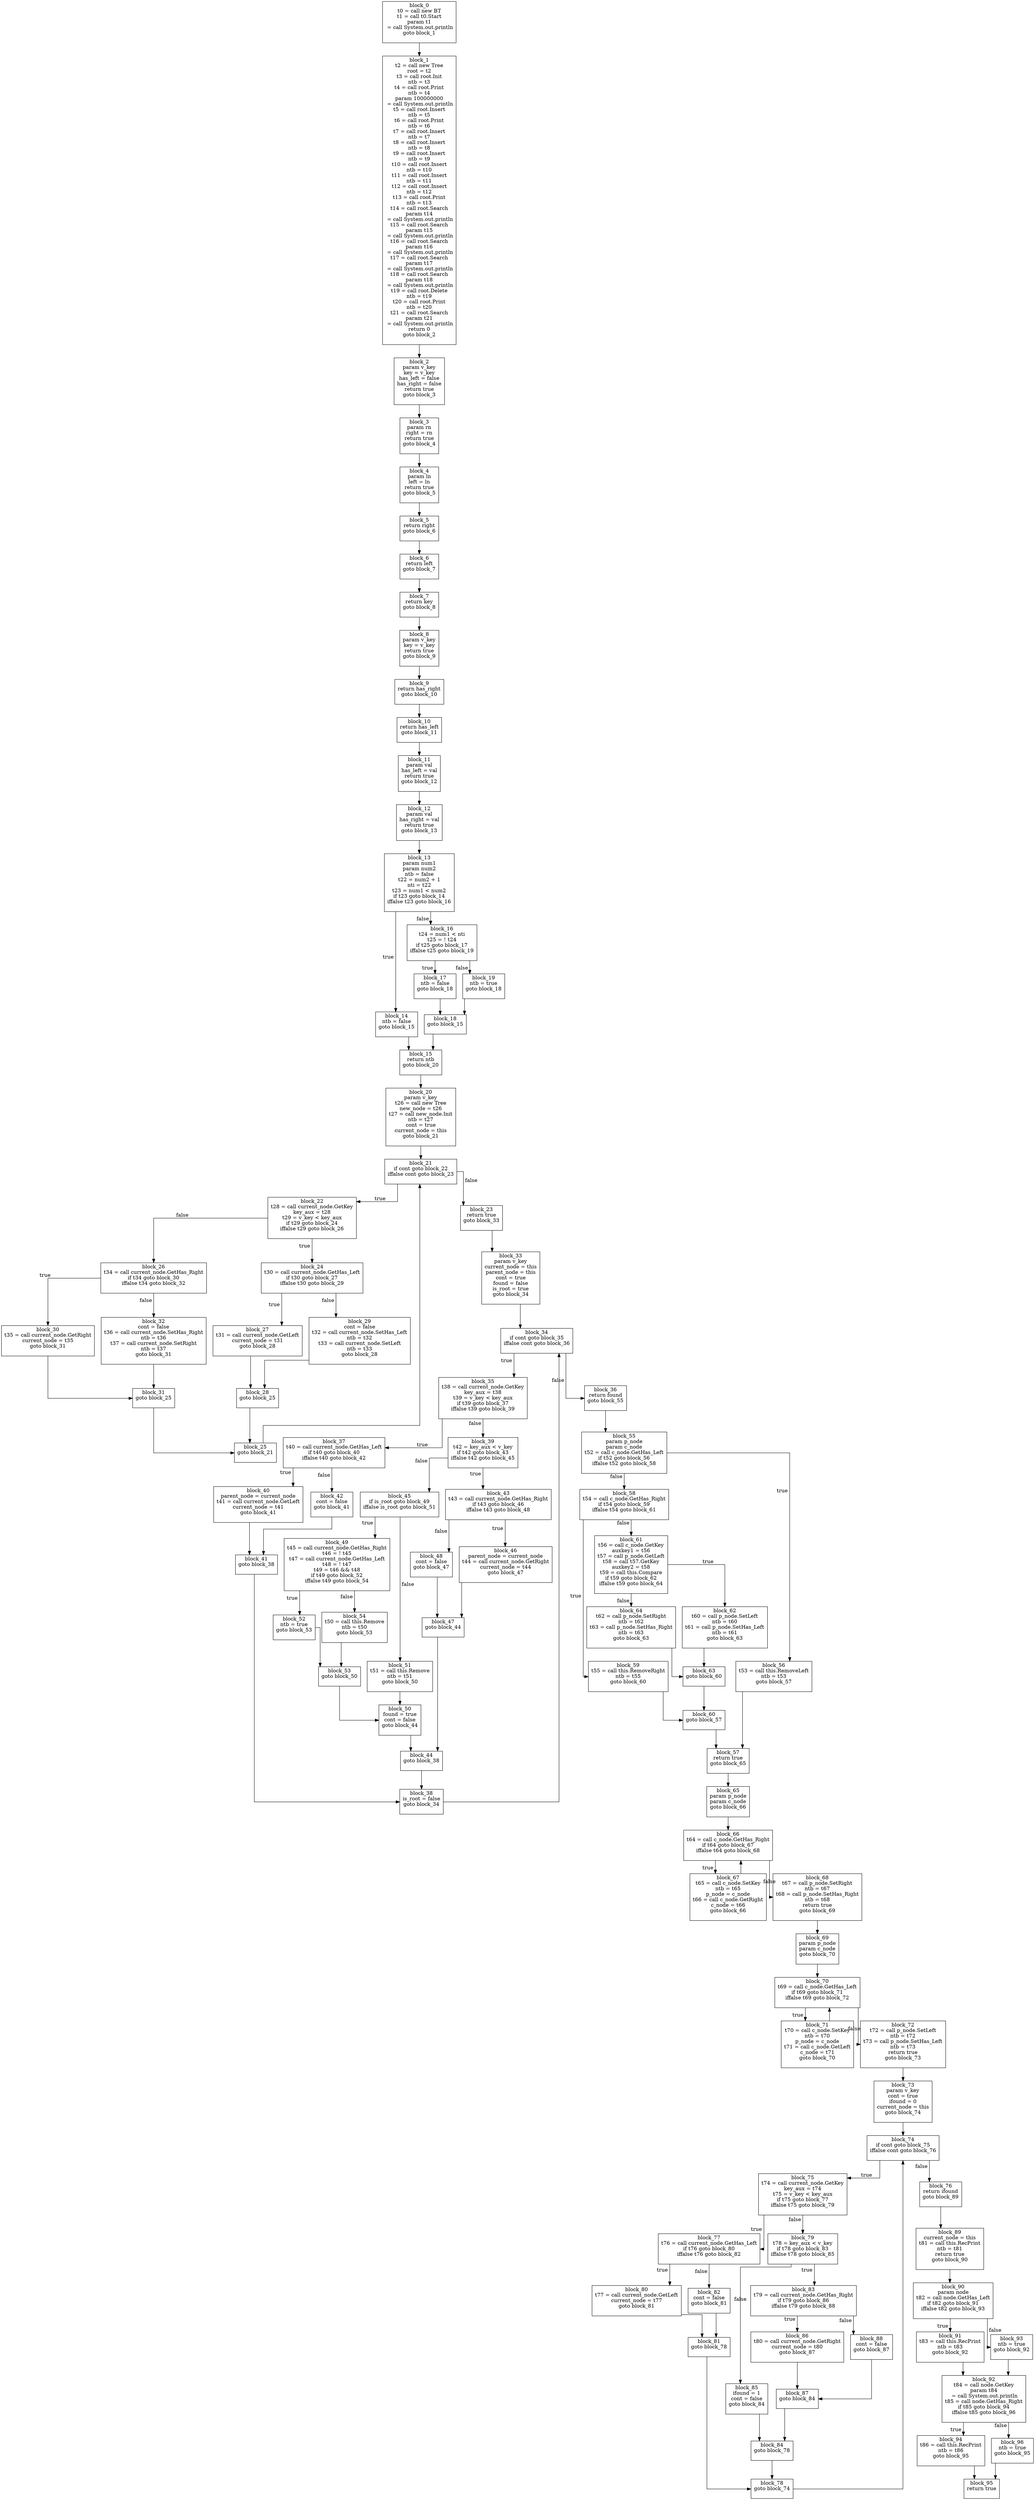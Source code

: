 digraph {
  graph [ splines = ortho ]
  node [ shape = box ];
  block_0 [ label = " block_0 \nt0 = call new BT\nt1 = call t0.Start\nparam t1\n = call System.out.println\ngoto block_1\n " ];
  block_1 [ label = " block_1 \nt2 = call new Tree\nroot = t2\nt3 = call root.Init\nntb = t3\nt4 = call root.Print\nntb = t4\nparam 100000000\n = call System.out.println\nt5 = call root.Insert\nntb = t5\nt6 = call root.Print\nntb = t6\nt7 = call root.Insert\nntb = t7\nt8 = call root.Insert\nntb = t8\nt9 = call root.Insert\nntb = t9\nt10 = call root.Insert\nntb = t10\nt11 = call root.Insert\nntb = t11\nt12 = call root.Insert\nntb = t12\nt13 = call root.Print\nntb = t13\nt14 = call root.Search\nparam t14\n = call System.out.println\nt15 = call root.Search\nparam t15\n = call System.out.println\nt16 = call root.Search\nparam t16\n = call System.out.println\nt17 = call root.Search\nparam t17\n = call System.out.println\nt18 = call root.Search\nparam t18\n = call System.out.println\nt19 = call root.Delete\nntb = t19\nt20 = call root.Print\nntb = t20\nt21 = call root.Search\nparam t21\n = call System.out.println\nreturn 0\ngoto block_2\n " ];
  block_2 [ label = " block_2 \nparam v_key\nkey = v_key\nhas_left = false\nhas_right = false\nreturn true\ngoto block_3\n " ];
  block_3 [ label = " block_3 \nparam rn\nright = rn\nreturn true\ngoto block_4\n " ];
  block_4 [ label = " block_4 \nparam ln\nleft = ln\nreturn true\ngoto block_5\n " ];
  block_5 [ label = " block_5 \nreturn right\ngoto block_6\n " ];
  block_6 [ label = " block_6 \nreturn left\ngoto block_7\n " ];
  block_7 [ label = " block_7 \nreturn key\ngoto block_8\n " ];
  block_8 [ label = " block_8 \nparam v_key\nkey = v_key\nreturn true\ngoto block_9\n " ];
  block_9 [ label = " block_9 \nreturn has_right\ngoto block_10\n " ];
  block_10 [ label = " block_10 \nreturn has_left\ngoto block_11\n " ];
  block_11 [ label = " block_11 \nparam val\nhas_left = val\nreturn true\ngoto block_12\n " ];
  block_12 [ label = " block_12 \nparam val\nhas_right = val\nreturn true\ngoto block_13\n " ];
  block_13 [ label = " block_13 \nparam num1\nparam num2\nntb = false\nt22 = num2 + 1\nnti = t22\nt23 = num1 < num2\nif t23 goto block_14\niffalse t23 goto block_16\n " ];
  block_14 [ label = " block_14 \nntb = false\ngoto block_15\n " ];
  block_15 [ label = " block_15 \nreturn ntb\ngoto block_20\n " ];
  block_16 [ label = " block_16 \nt24 = num1 < nti\nt25 = ! t24\nif t25 goto block_17\niffalse t25 goto block_19\n " ];
  block_17 [ label = " block_17 \nntb = false\ngoto block_18\n " ];
  block_18 [ label = " block_18 \ngoto block_15\n " ];
  block_19 [ label = " block_19 \nntb = true\ngoto block_18\n " ];
  block_20 [ label = " block_20 \nparam v_key\nt26 = call new Tree\nnew_node = t26\nt27 = call new_node.Init\nntb = t27\ncont = true\ncurrent_node = this\ngoto block_21\n " ];
  block_21 [ label = " block_21 \nif cont goto block_22\niffalse cont goto block_23\n " ];
  block_22 [ label = " block_22 \nt28 = call current_node.GetKey\nkey_aux = t28\nt29 = v_key < key_aux\nif t29 goto block_24\niffalse t29 goto block_26\n " ];
  block_23 [ label = " block_23 \nreturn true\ngoto block_33\n " ];
  block_24 [ label = " block_24 \nt30 = call current_node.GetHas_Left\nif t30 goto block_27\niffalse t30 goto block_29\n " ];
  block_25 [ label = " block_25 \ngoto block_21\n " ];
  block_26 [ label = " block_26 \nt34 = call current_node.GetHas_Right\nif t34 goto block_30\niffalse t34 goto block_32\n " ];
  block_27 [ label = " block_27 \nt31 = call current_node.GetLeft\ncurrent_node = t31\ngoto block_28\n " ];
  block_28 [ label = " block_28 \ngoto block_25\n " ];
  block_29 [ label = " block_29 \ncont = false\nt32 = call current_node.SetHas_Left\nntb = t32\nt33 = call current_node.SetLeft\nntb = t33\ngoto block_28\n " ];
  block_30 [ label = " block_30 \nt35 = call current_node.GetRight\ncurrent_node = t35\ngoto block_31\n " ];
  block_31 [ label = " block_31 \ngoto block_25\n " ];
  block_32 [ label = " block_32 \ncont = false\nt36 = call current_node.SetHas_Right\nntb = t36\nt37 = call current_node.SetRight\nntb = t37\ngoto block_31\n " ];
  block_33 [ label = " block_33 \nparam v_key\ncurrent_node = this\nparent_node = this\ncont = true\nfound = false\nis_root = true\ngoto block_34\n " ];
  block_34 [ label = " block_34 \nif cont goto block_35\niffalse cont goto block_36\n " ];
  block_35 [ label = " block_35 \nt38 = call current_node.GetKey\nkey_aux = t38\nt39 = v_key < key_aux\nif t39 goto block_37\niffalse t39 goto block_39\n " ];
  block_36 [ label = " block_36 \nreturn found\ngoto block_55\n " ];
  block_37 [ label = " block_37 \nt40 = call current_node.GetHas_Left\nif t40 goto block_40\niffalse t40 goto block_42\n " ];
  block_38 [ label = " block_38 \nis_root = false\ngoto block_34\n " ];
  block_39 [ label = " block_39 \nt42 = key_aux < v_key\nif t42 goto block_43\niffalse t42 goto block_45\n " ];
  block_40 [ label = " block_40 \nparent_node = current_node\nt41 = call current_node.GetLeft\ncurrent_node = t41\ngoto block_41\n " ];
  block_41 [ label = " block_41 \ngoto block_38\n " ];
  block_42 [ label = " block_42 \ncont = false\ngoto block_41\n " ];
  block_43 [ label = " block_43 \nt43 = call current_node.GetHas_Right\nif t43 goto block_46\niffalse t43 goto block_48\n " ];
  block_44 [ label = " block_44 \ngoto block_38\n " ];
  block_45 [ label = " block_45 \nif is_root goto block_49\niffalse is_root goto block_51\n " ];
  block_46 [ label = " block_46 \nparent_node = current_node\nt44 = call current_node.GetRight\ncurrent_node = t44\ngoto block_47\n " ];
  block_47 [ label = " block_47 \ngoto block_44\n " ];
  block_48 [ label = " block_48 \ncont = false\ngoto block_47\n " ];
  block_49 [ label = " block_49 \nt45 = call current_node.GetHas_Right\nt46 = ! t45\nt47 = call current_node.GetHas_Left\nt48 = ! t47\nt49 = t46 && t48\nif t49 goto block_52\niffalse t49 goto block_54\n " ];
  block_50 [ label = " block_50 \nfound = true\ncont = false\ngoto block_44\n " ];
  block_51 [ label = " block_51 \nt51 = call this.Remove\nntb = t51\ngoto block_50\n " ];
  block_52 [ label = " block_52 \nntb = true\ngoto block_53\n " ];
  block_53 [ label = " block_53 \ngoto block_50\n " ];
  block_54 [ label = " block_54 \nt50 = call this.Remove\nntb = t50\ngoto block_53\n " ];
  block_55 [ label = " block_55 \nparam p_node\nparam c_node\nt52 = call c_node.GetHas_Left\nif t52 goto block_56\niffalse t52 goto block_58\n " ];
  block_56 [ label = " block_56 \nt53 = call this.RemoveLeft\nntb = t53\ngoto block_57\n " ];
  block_57 [ label = " block_57 \nreturn true\ngoto block_65\n " ];
  block_58 [ label = " block_58 \nt54 = call c_node.GetHas_Right\nif t54 goto block_59\niffalse t54 goto block_61\n " ];
  block_59 [ label = " block_59 \nt55 = call this.RemoveRight\nntb = t55\ngoto block_60\n " ];
  block_60 [ label = " block_60 \ngoto block_57\n " ];
  block_61 [ label = " block_61 \nt56 = call c_node.GetKey\nauxkey1 = t56\nt57 = call p_node.GetLeft\nt58 = call t57.GetKey\nauxkey2 = t58\nt59 = call this.Compare\nif t59 goto block_62\niffalse t59 goto block_64\n " ];
  block_62 [ label = " block_62 \nt60 = call p_node.SetLeft\nntb = t60\nt61 = call p_node.SetHas_Left\nntb = t61\ngoto block_63\n " ];
  block_63 [ label = " block_63 \ngoto block_60\n " ];
  block_64 [ label = " block_64 \nt62 = call p_node.SetRight\nntb = t62\nt63 = call p_node.SetHas_Right\nntb = t63\ngoto block_63\n " ];
  block_65 [ label = " block_65 \nparam p_node\nparam c_node\ngoto block_66\n " ];
  block_66 [ label = " block_66 \nt64 = call c_node.GetHas_Right\nif t64 goto block_67\niffalse t64 goto block_68\n " ];
  block_67 [ label = " block_67 \nt65 = call c_node.SetKey\nntb = t65\np_node = c_node\nt66 = call c_node.GetRight\nc_node = t66\ngoto block_66\n " ];
  block_68 [ label = " block_68 \nt67 = call p_node.SetRight\nntb = t67\nt68 = call p_node.SetHas_Right\nntb = t68\nreturn true\ngoto block_69\n " ];
  block_69 [ label = " block_69 \nparam p_node\nparam c_node\ngoto block_70\n " ];
  block_70 [ label = " block_70 \nt69 = call c_node.GetHas_Left\nif t69 goto block_71\niffalse t69 goto block_72\n " ];
  block_71 [ label = " block_71 \nt70 = call c_node.SetKey\nntb = t70\np_node = c_node\nt71 = call c_node.GetLeft\nc_node = t71\ngoto block_70\n " ];
  block_72 [ label = " block_72 \nt72 = call p_node.SetLeft\nntb = t72\nt73 = call p_node.SetHas_Left\nntb = t73\nreturn true\ngoto block_73\n " ];
  block_73 [ label = " block_73 \nparam v_key\ncont = true\nifound = 0\ncurrent_node = this\ngoto block_74\n " ];
  block_74 [ label = " block_74 \nif cont goto block_75\niffalse cont goto block_76\n " ];
  block_75 [ label = " block_75 \nt74 = call current_node.GetKey\nkey_aux = t74\nt75 = v_key < key_aux\nif t75 goto block_77\niffalse t75 goto block_79\n " ];
  block_76 [ label = " block_76 \nreturn ifound\ngoto block_89\n " ];
  block_77 [ label = " block_77 \nt76 = call current_node.GetHas_Left\nif t76 goto block_80\niffalse t76 goto block_82\n " ];
  block_78 [ label = " block_78 \ngoto block_74\n " ];
  block_79 [ label = " block_79 \nt78 = key_aux < v_key\nif t78 goto block_83\niffalse t78 goto block_85\n " ];
  block_80 [ label = " block_80 \nt77 = call current_node.GetLeft\ncurrent_node = t77\ngoto block_81\n " ];
  block_81 [ label = " block_81 \ngoto block_78\n " ];
  block_82 [ label = " block_82 \ncont = false\ngoto block_81\n " ];
  block_83 [ label = " block_83 \nt79 = call current_node.GetHas_Right\nif t79 goto block_86\niffalse t79 goto block_88\n " ];
  block_84 [ label = " block_84 \ngoto block_78\n " ];
  block_85 [ label = " block_85 \nifound = 1\ncont = false\ngoto block_84\n " ];
  block_86 [ label = " block_86 \nt80 = call current_node.GetRight\ncurrent_node = t80\ngoto block_87\n " ];
  block_87 [ label = " block_87 \ngoto block_84\n " ];
  block_88 [ label = " block_88 \ncont = false\ngoto block_87\n " ];
  block_89 [ label = " block_89 \ncurrent_node = this\nt81 = call this.RecPrint\nntb = t81\nreturn true\ngoto block_90\n " ];
  block_90 [ label = " block_90 \nparam node\nt82 = call node.GetHas_Left\nif t82 goto block_91\niffalse t82 goto block_93\n " ];
  block_91 [ label = " block_91 \nt83 = call this.RecPrint\nntb = t83\ngoto block_92\n " ];
  block_92 [ label = " block_92 \nt84 = call node.GetKey\nparam t84\n = call System.out.println\nt85 = call node.GetHas_Right\nif t85 goto block_94\niffalse t85 goto block_96\n " ];
  block_93 [ label = " block_93 \nntb = true\ngoto block_92\n " ];
  block_94 [ label = " block_94 \nt86 = call this.RecPrint\nntb = t86\ngoto block_95\n " ];
  block_95 [ label = " block_95 \nreturn true\n " ];
  block_96 [ label = " block_96 \nntb = true\ngoto block_95\n " ];
  block_0 -> block_1;
  block_1 -> block_2;
  block_2 -> block_3;
  block_3 -> block_4;
  block_4 -> block_5;
  block_5 -> block_6;
  block_6 -> block_7;
  block_7 -> block_8;
  block_8 -> block_9;
  block_9 -> block_10;
  block_10 -> block_11;
  block_11 -> block_12;
  block_12 -> block_13;
  block_13 -> block_14 [ xlabel = " true " ];
  block_13 -> block_16 [ xlabel = " false " ];
  block_14 -> block_15;
  block_15 -> block_20;
  block_16 -> block_17 [ xlabel = " true " ];
  block_16 -> block_19 [ xlabel = " false " ];
  block_17 -> block_18;
  block_18 -> block_15;
  block_19 -> block_18;
  block_20 -> block_21;
  block_21 -> block_22 [ xlabel = " true " ];
  block_21 -> block_23 [ xlabel = " false " ];
  block_22 -> block_24 [ xlabel = " true " ];
  block_22 -> block_26 [ xlabel = " false " ];
  block_23 -> block_33;
  block_24 -> block_27 [ xlabel = " true " ];
  block_24 -> block_29 [ xlabel = " false " ];
  block_25 -> block_21;
  block_26 -> block_30 [ xlabel = " true " ];
  block_26 -> block_32 [ xlabel = " false " ];
  block_27 -> block_28;
  block_28 -> block_25;
  block_29 -> block_28;
  block_30 -> block_31;
  block_31 -> block_25;
  block_32 -> block_31;
  block_33 -> block_34;
  block_34 -> block_35 [ xlabel = " true " ];
  block_34 -> block_36 [ xlabel = " false " ];
  block_35 -> block_37 [ xlabel = " true " ];
  block_35 -> block_39 [ xlabel = " false " ];
  block_36 -> block_55;
  block_37 -> block_40 [ xlabel = " true " ];
  block_37 -> block_42 [ xlabel = " false " ];
  block_38 -> block_34;
  block_39 -> block_43 [ xlabel = " true " ];
  block_39 -> block_45 [ xlabel = " false " ];
  block_40 -> block_41;
  block_41 -> block_38;
  block_42 -> block_41;
  block_43 -> block_46 [ xlabel = " true " ];
  block_43 -> block_48 [ xlabel = " false " ];
  block_44 -> block_38;
  block_45 -> block_49 [ xlabel = " true " ];
  block_45 -> block_51 [ xlabel = " false " ];
  block_46 -> block_47;
  block_47 -> block_44;
  block_48 -> block_47;
  block_49 -> block_52 [ xlabel = " true " ];
  block_49 -> block_54 [ xlabel = " false " ];
  block_50 -> block_44;
  block_51 -> block_50;
  block_52 -> block_53;
  block_53 -> block_50;
  block_54 -> block_53;
  block_55 -> block_56 [ xlabel = " true " ];
  block_55 -> block_58 [ xlabel = " false " ];
  block_56 -> block_57;
  block_57 -> block_65;
  block_58 -> block_59 [ xlabel = " true " ];
  block_58 -> block_61 [ xlabel = " false " ];
  block_59 -> block_60;
  block_60 -> block_57;
  block_61 -> block_62 [ xlabel = " true " ];
  block_61 -> block_64 [ xlabel = " false " ];
  block_62 -> block_63;
  block_63 -> block_60;
  block_64 -> block_63;
  block_65 -> block_66;
  block_66 -> block_67 [ xlabel = " true " ];
  block_66 -> block_68 [ xlabel = " false " ];
  block_67 -> block_66;
  block_68 -> block_69;
  block_69 -> block_70;
  block_70 -> block_71 [ xlabel = " true " ];
  block_70 -> block_72 [ xlabel = " false " ];
  block_71 -> block_70;
  block_72 -> block_73;
  block_73 -> block_74;
  block_74 -> block_75 [ xlabel = " true " ];
  block_74 -> block_76 [ xlabel = " false " ];
  block_75 -> block_77 [ xlabel = " true " ];
  block_75 -> block_79 [ xlabel = " false " ];
  block_76 -> block_89;
  block_77 -> block_80 [ xlabel = " true " ];
  block_77 -> block_82 [ xlabel = " false " ];
  block_78 -> block_74;
  block_79 -> block_83 [ xlabel = " true " ];
  block_79 -> block_85 [ xlabel = " false " ];
  block_80 -> block_81;
  block_81 -> block_78;
  block_82 -> block_81;
  block_83 -> block_86 [ xlabel = " true " ];
  block_83 -> block_88 [ xlabel = " false " ];
  block_84 -> block_78;
  block_85 -> block_84;
  block_86 -> block_87;
  block_87 -> block_84;
  block_88 -> block_87;
  block_89 -> block_90;
  block_90 -> block_91 [ xlabel = " true " ];
  block_90 -> block_93 [ xlabel = " false " ];
  block_91 -> block_92;
  block_92 -> block_94 [ xlabel = " true " ];
  block_92 -> block_96 [ xlabel = " false " ];
  block_93 -> block_92;
  block_94 -> block_95;
  block_96 -> block_95;
}
